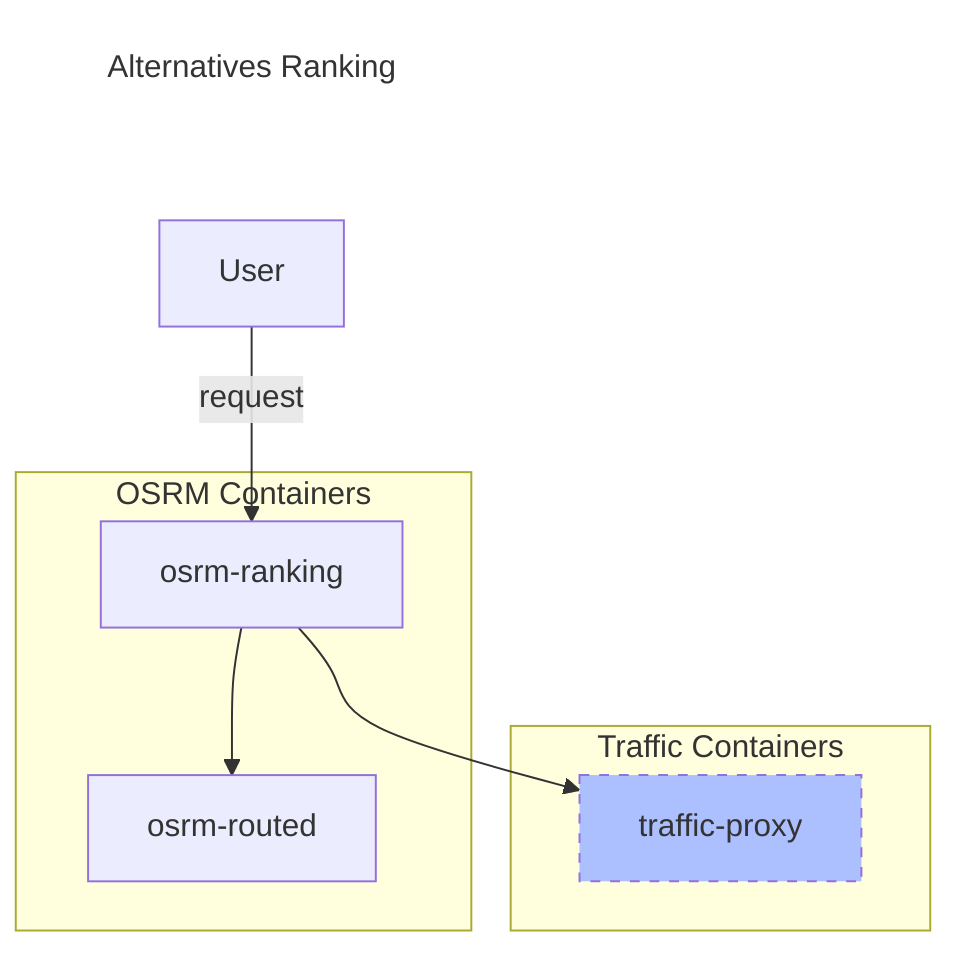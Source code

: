 %% Call below command to convert .mmd to .png
%%  Adjust -w or -H if necessary
%% mmdc -p puppeteer-config.json -i alternatives-ranking-architecture.mmd -o alternatives-ranking-architecture.mmd.png

graph TD

Title[Alternatives Ranking]
Title-->User
style Title fill:#FFF,stroke:#FFF
linkStyle 0 stroke:#FFF,stroke-width:0;

User["User"] -- request --> OSRM_Ranking["osrm-ranking"]
OSRM_Ranking --> TrafficProxy["traffic-proxy"]

subgraph OSRM Containers
OSRM_Ranking --> OSRM_Routed["osrm-routed"]
end


subgraph Traffic Containers
TrafficProxy
style TrafficProxy fill:#acbfff,stroke-dasharray: 5, 5
end